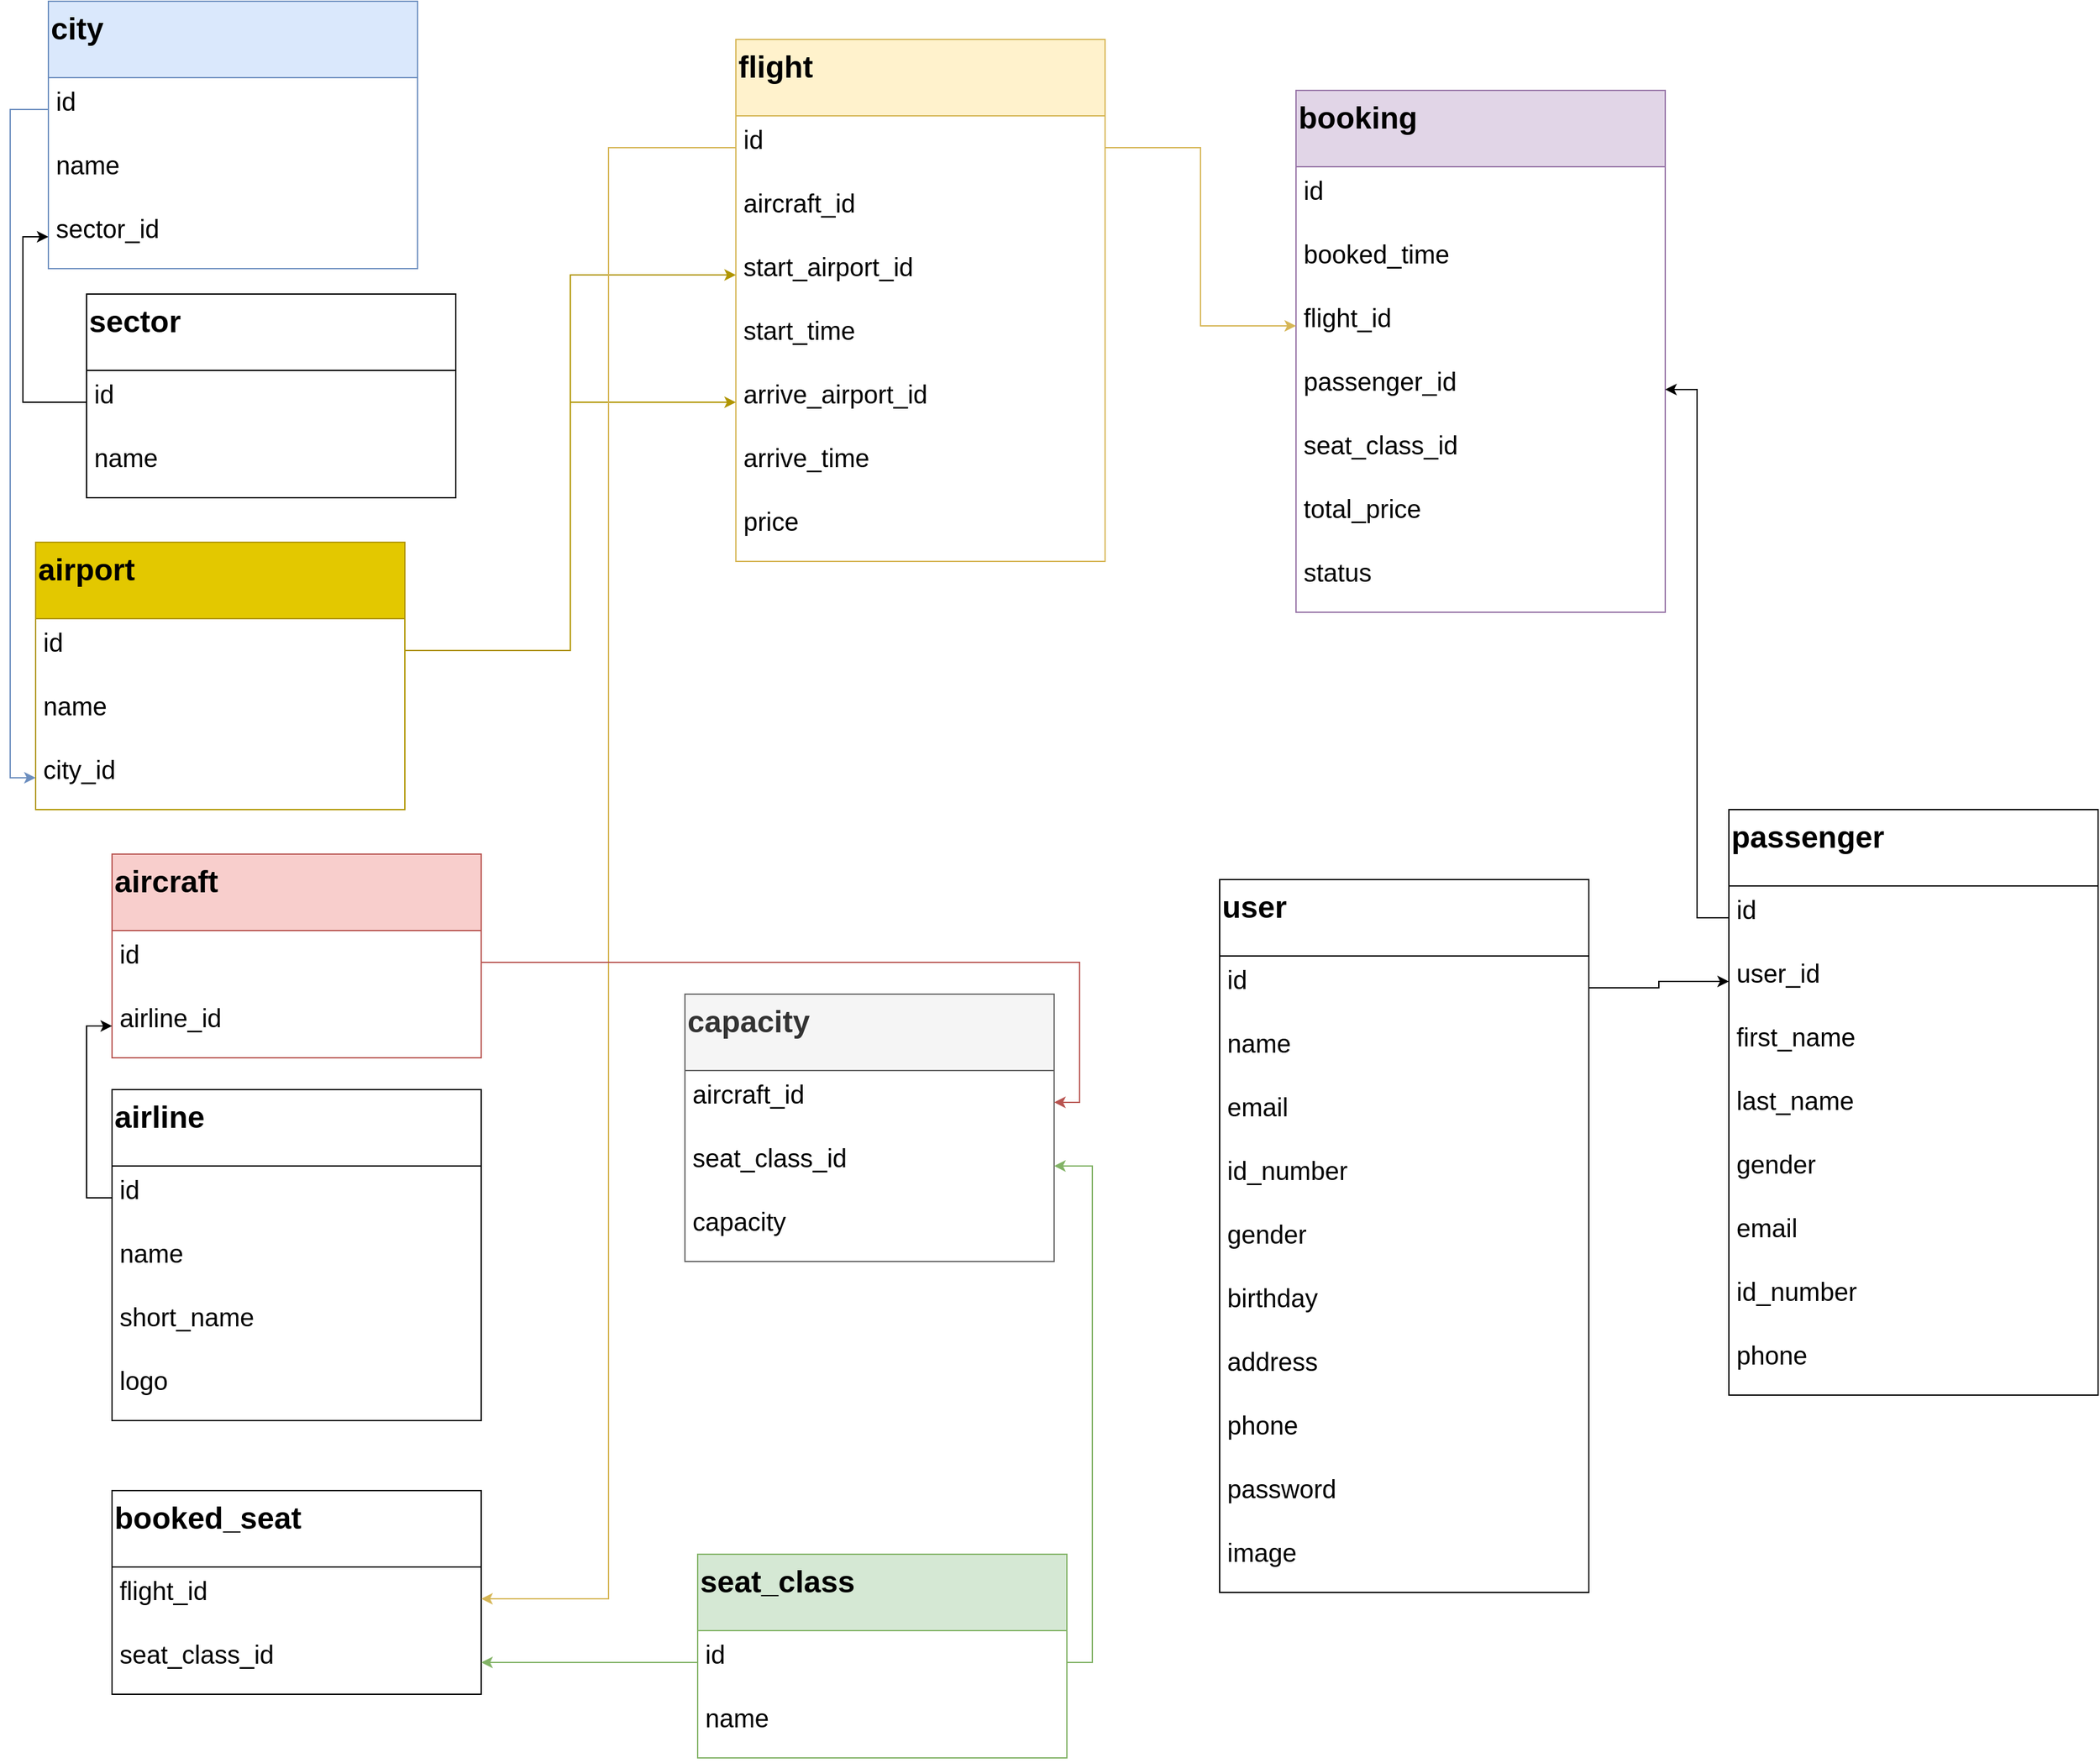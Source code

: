 <mxfile version="15.6.3" type="github" pages="2">
  <diagram id="SoRXDnjwO3ZmQfN1C3io" name="Page-1">
    <mxGraphModel dx="3242" dy="1142" grid="1" gridSize="10" guides="1" tooltips="1" connect="1" arrows="1" fold="1" page="1" pageScale="1" pageWidth="583" pageHeight="827" math="0" shadow="0">
      <root>
        <mxCell id="0" />
        <mxCell id="1" parent="0" />
        <mxCell id="cjGhIyGhjkN-l4axuEIg-139" value="aircraft" style="swimlane;fontStyle=1;childLayout=stackLayout;horizontal=1;startSize=60;horizontalStack=0;resizeParent=1;resizeParentMax=0;resizeLast=0;collapsible=1;marginBottom=0;fontSize=24;strokeColor=#b85450;align=left;verticalAlign=top;fillColor=#f8cecc;" parent="1" vertex="1">
          <mxGeometry x="-750" y="690" width="290" height="160" as="geometry">
            <mxRectangle x="550" y="930" width="110" height="60" as="alternateBounds" />
          </mxGeometry>
        </mxCell>
        <mxCell id="cjGhIyGhjkN-l4axuEIg-140" value="id" style="text;strokeColor=none;fillColor=none;align=left;verticalAlign=top;spacingLeft=4;spacingRight=4;overflow=hidden;rotatable=0;points=[[0,0.5],[1,0.5]];portConstraint=eastwest;fontSize=20;" parent="cjGhIyGhjkN-l4axuEIg-139" vertex="1">
          <mxGeometry y="60" width="290" height="50" as="geometry" />
        </mxCell>
        <mxCell id="cjGhIyGhjkN-l4axuEIg-141" value="airline_id" style="text;strokeColor=none;fillColor=none;align=left;verticalAlign=top;spacingLeft=4;spacingRight=4;overflow=hidden;rotatable=0;points=[[0,0.5],[1,0.5]];portConstraint=eastwest;fontSize=20;" parent="cjGhIyGhjkN-l4axuEIg-139" vertex="1">
          <mxGeometry y="110" width="290" height="50" as="geometry" />
        </mxCell>
        <mxCell id="cjGhIyGhjkN-l4axuEIg-152" value="airline" style="swimlane;fontStyle=1;childLayout=stackLayout;horizontal=1;startSize=60;horizontalStack=0;resizeParent=1;resizeParentMax=0;resizeLast=0;collapsible=1;marginBottom=0;fontSize=24;strokeColor=#000000;align=left;verticalAlign=top;" parent="1" vertex="1">
          <mxGeometry x="-750" y="875" width="290" height="260" as="geometry">
            <mxRectangle x="550" y="930" width="110" height="60" as="alternateBounds" />
          </mxGeometry>
        </mxCell>
        <mxCell id="cjGhIyGhjkN-l4axuEIg-153" value="id" style="text;strokeColor=none;fillColor=none;align=left;verticalAlign=top;spacingLeft=4;spacingRight=4;overflow=hidden;rotatable=0;points=[[0,0.5],[1,0.5]];portConstraint=eastwest;fontSize=20;" parent="cjGhIyGhjkN-l4axuEIg-152" vertex="1">
          <mxGeometry y="60" width="290" height="50" as="geometry" />
        </mxCell>
        <mxCell id="cjGhIyGhjkN-l4axuEIg-154" value="name" style="text;strokeColor=none;fillColor=none;align=left;verticalAlign=top;spacingLeft=4;spacingRight=4;overflow=hidden;rotatable=0;points=[[0,0.5],[1,0.5]];portConstraint=eastwest;fontSize=20;" parent="cjGhIyGhjkN-l4axuEIg-152" vertex="1">
          <mxGeometry y="110" width="290" height="50" as="geometry" />
        </mxCell>
        <mxCell id="cjGhIyGhjkN-l4axuEIg-155" value="short_name" style="text;strokeColor=none;fillColor=none;align=left;verticalAlign=top;spacingLeft=4;spacingRight=4;overflow=hidden;rotatable=0;points=[[0,0.5],[1,0.5]];portConstraint=eastwest;fontSize=20;" parent="cjGhIyGhjkN-l4axuEIg-152" vertex="1">
          <mxGeometry y="160" width="290" height="50" as="geometry" />
        </mxCell>
        <mxCell id="cjGhIyGhjkN-l4axuEIg-156" value="logo" style="text;strokeColor=none;fillColor=none;align=left;verticalAlign=top;spacingLeft=4;spacingRight=4;overflow=hidden;rotatable=0;points=[[0,0.5],[1,0.5]];portConstraint=eastwest;fontSize=20;" parent="cjGhIyGhjkN-l4axuEIg-152" vertex="1">
          <mxGeometry y="210" width="290" height="50" as="geometry" />
        </mxCell>
        <mxCell id="cjGhIyGhjkN-l4axuEIg-157" value="booked_seat" style="swimlane;fontStyle=1;childLayout=stackLayout;horizontal=1;startSize=60;horizontalStack=0;resizeParent=1;resizeParentMax=0;resizeLast=0;collapsible=1;marginBottom=0;fontSize=24;strokeColor=#000000;align=left;verticalAlign=top;" parent="1" vertex="1">
          <mxGeometry x="-750" y="1190" width="290" height="160" as="geometry">
            <mxRectangle x="550" y="930" width="110" height="60" as="alternateBounds" />
          </mxGeometry>
        </mxCell>
        <mxCell id="cjGhIyGhjkN-l4axuEIg-158" value="flight_id" style="text;strokeColor=none;fillColor=none;align=left;verticalAlign=top;spacingLeft=4;spacingRight=4;overflow=hidden;rotatable=0;points=[[0,0.5],[1,0.5]];portConstraint=eastwest;fontSize=20;" parent="cjGhIyGhjkN-l4axuEIg-157" vertex="1">
          <mxGeometry y="60" width="290" height="50" as="geometry" />
        </mxCell>
        <mxCell id="cjGhIyGhjkN-l4axuEIg-159" value="seat_class_id" style="text;strokeColor=none;fillColor=none;align=left;verticalAlign=top;spacingLeft=4;spacingRight=4;overflow=hidden;rotatable=0;points=[[0,0.5],[1,0.5]];portConstraint=eastwest;fontSize=20;" parent="cjGhIyGhjkN-l4axuEIg-157" vertex="1">
          <mxGeometry y="110" width="290" height="50" as="geometry" />
        </mxCell>
        <mxCell id="cjGhIyGhjkN-l4axuEIg-160" value="booking" style="swimlane;fontStyle=1;childLayout=stackLayout;horizontal=1;startSize=60;horizontalStack=0;resizeParent=1;resizeParentMax=0;resizeLast=0;collapsible=1;marginBottom=0;fontSize=24;strokeColor=#9673a6;align=left;verticalAlign=top;fillColor=#e1d5e7;" parent="1" vertex="1">
          <mxGeometry x="180" y="90" width="290" height="410" as="geometry">
            <mxRectangle x="550" y="930" width="110" height="60" as="alternateBounds" />
          </mxGeometry>
        </mxCell>
        <mxCell id="cjGhIyGhjkN-l4axuEIg-161" value="id" style="text;strokeColor=none;fillColor=none;align=left;verticalAlign=top;spacingLeft=4;spacingRight=4;overflow=hidden;rotatable=0;points=[[0,0.5],[1,0.5]];portConstraint=eastwest;fontSize=20;" parent="cjGhIyGhjkN-l4axuEIg-160" vertex="1">
          <mxGeometry y="60" width="290" height="50" as="geometry" />
        </mxCell>
        <mxCell id="cjGhIyGhjkN-l4axuEIg-162" value="booked_time" style="text;strokeColor=none;fillColor=none;align=left;verticalAlign=top;spacingLeft=4;spacingRight=4;overflow=hidden;rotatable=0;points=[[0,0.5],[1,0.5]];portConstraint=eastwest;fontSize=20;" parent="cjGhIyGhjkN-l4axuEIg-160" vertex="1">
          <mxGeometry y="110" width="290" height="50" as="geometry" />
        </mxCell>
        <mxCell id="cjGhIyGhjkN-l4axuEIg-163" value="flight_id" style="text;strokeColor=none;fillColor=none;align=left;verticalAlign=top;spacingLeft=4;spacingRight=4;overflow=hidden;rotatable=0;points=[[0,0.5],[1,0.5]];portConstraint=eastwest;fontSize=20;" parent="cjGhIyGhjkN-l4axuEIg-160" vertex="1">
          <mxGeometry y="160" width="290" height="50" as="geometry" />
        </mxCell>
        <mxCell id="dwVEOOAWxV4uYfPuYmq5-7" value="passenger_id" style="text;strokeColor=none;fillColor=none;align=left;verticalAlign=top;spacingLeft=4;spacingRight=4;overflow=hidden;rotatable=0;points=[[0,0.5],[1,0.5]];portConstraint=eastwest;fontSize=20;" parent="cjGhIyGhjkN-l4axuEIg-160" vertex="1">
          <mxGeometry y="210" width="290" height="50" as="geometry" />
        </mxCell>
        <mxCell id="dwVEOOAWxV4uYfPuYmq5-4" value="seat_class_id" style="text;strokeColor=none;fillColor=none;align=left;verticalAlign=top;spacingLeft=4;spacingRight=4;overflow=hidden;rotatable=0;points=[[0,0.5],[1,0.5]];portConstraint=eastwest;fontSize=20;" parent="cjGhIyGhjkN-l4axuEIg-160" vertex="1">
          <mxGeometry y="260" width="290" height="50" as="geometry" />
        </mxCell>
        <mxCell id="dwVEOOAWxV4uYfPuYmq5-5" value="total_price" style="text;strokeColor=none;fillColor=none;align=left;verticalAlign=top;spacingLeft=4;spacingRight=4;overflow=hidden;rotatable=0;points=[[0,0.5],[1,0.5]];portConstraint=eastwest;fontSize=20;" parent="cjGhIyGhjkN-l4axuEIg-160" vertex="1">
          <mxGeometry y="310" width="290" height="50" as="geometry" />
        </mxCell>
        <mxCell id="dwVEOOAWxV4uYfPuYmq5-6" value="status" style="text;strokeColor=none;fillColor=none;align=left;verticalAlign=top;spacingLeft=4;spacingRight=4;overflow=hidden;rotatable=0;points=[[0,0.5],[1,0.5]];portConstraint=eastwest;fontSize=20;" parent="cjGhIyGhjkN-l4axuEIg-160" vertex="1">
          <mxGeometry y="360" width="290" height="50" as="geometry" />
        </mxCell>
        <mxCell id="cjGhIyGhjkN-l4axuEIg-168" value="capacity" style="swimlane;fontStyle=1;childLayout=stackLayout;horizontal=1;startSize=60;horizontalStack=0;resizeParent=1;resizeParentMax=0;resizeLast=0;collapsible=1;marginBottom=0;fontSize=24;strokeColor=#666666;align=left;verticalAlign=top;fillColor=#f5f5f5;fontColor=#333333;" parent="1" vertex="1">
          <mxGeometry x="-300" y="800" width="290" height="210" as="geometry">
            <mxRectangle x="550" y="930" width="110" height="60" as="alternateBounds" />
          </mxGeometry>
        </mxCell>
        <mxCell id="cjGhIyGhjkN-l4axuEIg-169" value="aircraft_id" style="text;strokeColor=none;fillColor=none;align=left;verticalAlign=top;spacingLeft=4;spacingRight=4;overflow=hidden;rotatable=0;points=[[0,0.5],[1,0.5]];portConstraint=eastwest;fontSize=20;" parent="cjGhIyGhjkN-l4axuEIg-168" vertex="1">
          <mxGeometry y="60" width="290" height="50" as="geometry" />
        </mxCell>
        <mxCell id="cjGhIyGhjkN-l4axuEIg-170" value="seat_class_id" style="text;strokeColor=none;fillColor=none;align=left;verticalAlign=top;spacingLeft=4;spacingRight=4;overflow=hidden;rotatable=0;points=[[0,0.5],[1,0.5]];portConstraint=eastwest;fontSize=20;" parent="cjGhIyGhjkN-l4axuEIg-168" vertex="1">
          <mxGeometry y="110" width="290" height="50" as="geometry" />
        </mxCell>
        <mxCell id="cjGhIyGhjkN-l4axuEIg-171" value="capacity" style="text;strokeColor=none;fillColor=none;align=left;verticalAlign=top;spacingLeft=4;spacingRight=4;overflow=hidden;rotatable=0;points=[[0,0.5],[1,0.5]];portConstraint=eastwest;fontSize=20;" parent="cjGhIyGhjkN-l4axuEIg-168" vertex="1">
          <mxGeometry y="160" width="290" height="50" as="geometry" />
        </mxCell>
        <mxCell id="cjGhIyGhjkN-l4axuEIg-172" value="city" style="swimlane;fontStyle=1;childLayout=stackLayout;horizontal=1;startSize=60;horizontalStack=0;resizeParent=1;resizeParentMax=0;resizeLast=0;collapsible=1;marginBottom=0;fontSize=24;strokeColor=#6c8ebf;align=left;verticalAlign=top;fillColor=#dae8fc;" parent="1" vertex="1">
          <mxGeometry x="-800" y="20" width="290" height="210" as="geometry">
            <mxRectangle x="550" y="930" width="110" height="60" as="alternateBounds" />
          </mxGeometry>
        </mxCell>
        <mxCell id="cjGhIyGhjkN-l4axuEIg-173" value="id" style="text;strokeColor=none;fillColor=none;align=left;verticalAlign=top;spacingLeft=4;spacingRight=4;overflow=hidden;rotatable=0;points=[[0,0.5],[1,0.5]];portConstraint=eastwest;fontSize=20;" parent="cjGhIyGhjkN-l4axuEIg-172" vertex="1">
          <mxGeometry y="60" width="290" height="50" as="geometry" />
        </mxCell>
        <mxCell id="cjGhIyGhjkN-l4axuEIg-174" value="name" style="text;strokeColor=none;fillColor=none;align=left;verticalAlign=top;spacingLeft=4;spacingRight=4;overflow=hidden;rotatable=0;points=[[0,0.5],[1,0.5]];portConstraint=eastwest;fontSize=20;" parent="cjGhIyGhjkN-l4axuEIg-172" vertex="1">
          <mxGeometry y="110" width="290" height="50" as="geometry" />
        </mxCell>
        <mxCell id="cjGhIyGhjkN-l4axuEIg-175" value="sector_id" style="text;strokeColor=none;fillColor=none;align=left;verticalAlign=top;spacingLeft=4;spacingRight=4;overflow=hidden;rotatable=0;points=[[0,0.5],[1,0.5]];portConstraint=eastwest;fontSize=20;" parent="cjGhIyGhjkN-l4axuEIg-172" vertex="1">
          <mxGeometry y="160" width="290" height="50" as="geometry" />
        </mxCell>
        <mxCell id="cjGhIyGhjkN-l4axuEIg-176" value="flight" style="swimlane;fontStyle=1;childLayout=stackLayout;horizontal=1;startSize=60;horizontalStack=0;resizeParent=1;resizeParentMax=0;resizeLast=0;collapsible=1;marginBottom=0;fontSize=24;strokeColor=#d6b656;align=left;verticalAlign=top;fillColor=#fff2cc;" parent="1" vertex="1">
          <mxGeometry x="-260" y="50" width="290" height="410" as="geometry">
            <mxRectangle x="550" y="930" width="110" height="60" as="alternateBounds" />
          </mxGeometry>
        </mxCell>
        <mxCell id="cjGhIyGhjkN-l4axuEIg-177" value="id" style="text;strokeColor=none;fillColor=none;align=left;verticalAlign=top;spacingLeft=4;spacingRight=4;overflow=hidden;rotatable=0;points=[[0,0.5],[1,0.5]];portConstraint=eastwest;fontSize=20;" parent="cjGhIyGhjkN-l4axuEIg-176" vertex="1">
          <mxGeometry y="60" width="290" height="50" as="geometry" />
        </mxCell>
        <mxCell id="cjGhIyGhjkN-l4axuEIg-178" value="aircraft_id" style="text;strokeColor=none;fillColor=none;align=left;verticalAlign=top;spacingLeft=4;spacingRight=4;overflow=hidden;rotatable=0;points=[[0,0.5],[1,0.5]];portConstraint=eastwest;fontSize=20;" parent="cjGhIyGhjkN-l4axuEIg-176" vertex="1">
          <mxGeometry y="110" width="290" height="50" as="geometry" />
        </mxCell>
        <mxCell id="cjGhIyGhjkN-l4axuEIg-179" value="start_airport_id" style="text;strokeColor=none;fillColor=none;align=left;verticalAlign=top;spacingLeft=4;spacingRight=4;overflow=hidden;rotatable=0;points=[[0,0.5],[1,0.5]];portConstraint=eastwest;fontSize=20;" parent="cjGhIyGhjkN-l4axuEIg-176" vertex="1">
          <mxGeometry y="160" width="290" height="50" as="geometry" />
        </mxCell>
        <mxCell id="cjGhIyGhjkN-l4axuEIg-180" value="start_time" style="text;strokeColor=none;fillColor=none;align=left;verticalAlign=top;spacingLeft=4;spacingRight=4;overflow=hidden;rotatable=0;points=[[0,0.5],[1,0.5]];portConstraint=eastwest;fontSize=20;" parent="cjGhIyGhjkN-l4axuEIg-176" vertex="1">
          <mxGeometry y="210" width="290" height="50" as="geometry" />
        </mxCell>
        <mxCell id="cjGhIyGhjkN-l4axuEIg-181" value="arrive_airport_id" style="text;strokeColor=none;fillColor=none;align=left;verticalAlign=top;spacingLeft=4;spacingRight=4;overflow=hidden;rotatable=0;points=[[0,0.5],[1,0.5]];portConstraint=eastwest;fontSize=20;" parent="cjGhIyGhjkN-l4axuEIg-176" vertex="1">
          <mxGeometry y="260" width="290" height="50" as="geometry" />
        </mxCell>
        <mxCell id="cjGhIyGhjkN-l4axuEIg-182" value="arrive_time" style="text;strokeColor=none;fillColor=none;align=left;verticalAlign=top;spacingLeft=4;spacingRight=4;overflow=hidden;rotatable=0;points=[[0,0.5],[1,0.5]];portConstraint=eastwest;fontSize=20;" parent="cjGhIyGhjkN-l4axuEIg-176" vertex="1">
          <mxGeometry y="310" width="290" height="50" as="geometry" />
        </mxCell>
        <mxCell id="cjGhIyGhjkN-l4axuEIg-183" value="price" style="text;strokeColor=none;fillColor=none;align=left;verticalAlign=top;spacingLeft=4;spacingRight=4;overflow=hidden;rotatable=0;points=[[0,0.5],[1,0.5]];portConstraint=eastwest;fontSize=20;" parent="cjGhIyGhjkN-l4axuEIg-176" vertex="1">
          <mxGeometry y="360" width="290" height="50" as="geometry" />
        </mxCell>
        <mxCell id="cjGhIyGhjkN-l4axuEIg-192" value="passenger" style="swimlane;fontStyle=1;childLayout=stackLayout;horizontal=1;startSize=60;horizontalStack=0;resizeParent=1;resizeParentMax=0;resizeLast=0;collapsible=1;marginBottom=0;fontSize=24;strokeColor=#000000;align=left;verticalAlign=top;" parent="1" vertex="1">
          <mxGeometry x="520" y="655" width="290" height="460" as="geometry">
            <mxRectangle x="550" y="930" width="110" height="60" as="alternateBounds" />
          </mxGeometry>
        </mxCell>
        <mxCell id="cjGhIyGhjkN-l4axuEIg-193" value="id" style="text;strokeColor=none;fillColor=none;align=left;verticalAlign=top;spacingLeft=4;spacingRight=4;overflow=hidden;rotatable=0;points=[[0,0.5],[1,0.5]];portConstraint=eastwest;fontSize=20;" parent="cjGhIyGhjkN-l4axuEIg-192" vertex="1">
          <mxGeometry y="60" width="290" height="50" as="geometry" />
        </mxCell>
        <mxCell id="dwVEOOAWxV4uYfPuYmq5-1" value="user_id" style="text;strokeColor=none;fillColor=none;align=left;verticalAlign=top;spacingLeft=4;spacingRight=4;overflow=hidden;rotatable=0;points=[[0,0.5],[1,0.5]];portConstraint=eastwest;fontSize=20;" parent="cjGhIyGhjkN-l4axuEIg-192" vertex="1">
          <mxGeometry y="110" width="290" height="50" as="geometry" />
        </mxCell>
        <mxCell id="oDikXgAVGrcmsy6VHiM1-22" value="first_name" style="text;strokeColor=none;fillColor=none;align=left;verticalAlign=top;spacingLeft=4;spacingRight=4;overflow=hidden;rotatable=0;points=[[0,0.5],[1,0.5]];portConstraint=eastwest;fontSize=20;" parent="cjGhIyGhjkN-l4axuEIg-192" vertex="1">
          <mxGeometry y="160" width="290" height="50" as="geometry" />
        </mxCell>
        <mxCell id="cjGhIyGhjkN-l4axuEIg-194" value="last_name" style="text;strokeColor=none;fillColor=none;align=left;verticalAlign=top;spacingLeft=4;spacingRight=4;overflow=hidden;rotatable=0;points=[[0,0.5],[1,0.5]];portConstraint=eastwest;fontSize=20;" parent="cjGhIyGhjkN-l4axuEIg-192" vertex="1">
          <mxGeometry y="210" width="290" height="50" as="geometry" />
        </mxCell>
        <mxCell id="cjGhIyGhjkN-l4axuEIg-195" value="gender" style="text;strokeColor=none;fillColor=none;align=left;verticalAlign=top;spacingLeft=4;spacingRight=4;overflow=hidden;rotatable=0;points=[[0,0.5],[1,0.5]];portConstraint=eastwest;fontSize=20;" parent="cjGhIyGhjkN-l4axuEIg-192" vertex="1">
          <mxGeometry y="260" width="290" height="50" as="geometry" />
        </mxCell>
        <mxCell id="dwVEOOAWxV4uYfPuYmq5-2" value="email" style="text;strokeColor=none;fillColor=none;align=left;verticalAlign=top;spacingLeft=4;spacingRight=4;overflow=hidden;rotatable=0;points=[[0,0.5],[1,0.5]];portConstraint=eastwest;fontSize=20;" parent="cjGhIyGhjkN-l4axuEIg-192" vertex="1">
          <mxGeometry y="310" width="290" height="50" as="geometry" />
        </mxCell>
        <mxCell id="xMIE6E7BOP23Hvamp6td-2" value="id_number" style="text;strokeColor=none;fillColor=none;align=left;verticalAlign=top;spacingLeft=4;spacingRight=4;overflow=hidden;rotatable=0;points=[[0,0.5],[1,0.5]];portConstraint=eastwest;fontSize=20;" parent="cjGhIyGhjkN-l4axuEIg-192" vertex="1">
          <mxGeometry y="360" width="290" height="50" as="geometry" />
        </mxCell>
        <mxCell id="dwVEOOAWxV4uYfPuYmq5-3" value="phone" style="text;strokeColor=none;fillColor=none;align=left;verticalAlign=top;spacingLeft=4;spacingRight=4;overflow=hidden;rotatable=0;points=[[0,0.5],[1,0.5]];portConstraint=eastwest;fontSize=20;" parent="cjGhIyGhjkN-l4axuEIg-192" vertex="1">
          <mxGeometry y="410" width="290" height="50" as="geometry" />
        </mxCell>
        <mxCell id="cjGhIyGhjkN-l4axuEIg-207" value="seat_class" style="swimlane;fontStyle=1;childLayout=stackLayout;horizontal=1;startSize=60;horizontalStack=0;resizeParent=1;resizeParentMax=0;resizeLast=0;collapsible=1;marginBottom=0;fontSize=24;strokeColor=#82b366;align=left;verticalAlign=top;fillColor=#d5e8d4;" parent="1" vertex="1">
          <mxGeometry x="-290" y="1240" width="290" height="160" as="geometry">
            <mxRectangle x="550" y="930" width="110" height="60" as="alternateBounds" />
          </mxGeometry>
        </mxCell>
        <mxCell id="cjGhIyGhjkN-l4axuEIg-208" value="id" style="text;strokeColor=none;fillColor=none;align=left;verticalAlign=top;spacingLeft=4;spacingRight=4;overflow=hidden;rotatable=0;points=[[0,0.5],[1,0.5]];portConstraint=eastwest;fontSize=20;" parent="cjGhIyGhjkN-l4axuEIg-207" vertex="1">
          <mxGeometry y="60" width="290" height="50" as="geometry" />
        </mxCell>
        <mxCell id="cjGhIyGhjkN-l4axuEIg-209" value="name" style="text;strokeColor=none;fillColor=none;align=left;verticalAlign=top;spacingLeft=4;spacingRight=4;overflow=hidden;rotatable=0;points=[[0,0.5],[1,0.5]];portConstraint=eastwest;fontSize=20;" parent="cjGhIyGhjkN-l4axuEIg-207" vertex="1">
          <mxGeometry y="110" width="290" height="50" as="geometry" />
        </mxCell>
        <mxCell id="cjGhIyGhjkN-l4axuEIg-210" value="sector" style="swimlane;fontStyle=1;childLayout=stackLayout;horizontal=1;startSize=60;horizontalStack=0;resizeParent=1;resizeParentMax=0;resizeLast=0;collapsible=1;marginBottom=0;fontSize=24;strokeColor=#000000;align=left;verticalAlign=top;" parent="1" vertex="1">
          <mxGeometry x="-770" y="250" width="290" height="160" as="geometry">
            <mxRectangle x="550" y="930" width="110" height="60" as="alternateBounds" />
          </mxGeometry>
        </mxCell>
        <mxCell id="cjGhIyGhjkN-l4axuEIg-211" value="id" style="text;strokeColor=none;fillColor=none;align=left;verticalAlign=top;spacingLeft=4;spacingRight=4;overflow=hidden;rotatable=0;points=[[0,0.5],[1,0.5]];portConstraint=eastwest;fontSize=20;" parent="cjGhIyGhjkN-l4axuEIg-210" vertex="1">
          <mxGeometry y="60" width="290" height="50" as="geometry" />
        </mxCell>
        <mxCell id="cjGhIyGhjkN-l4axuEIg-212" value="name" style="text;strokeColor=none;fillColor=none;align=left;verticalAlign=top;spacingLeft=4;spacingRight=4;overflow=hidden;rotatable=0;points=[[0,0.5],[1,0.5]];portConstraint=eastwest;fontSize=20;" parent="cjGhIyGhjkN-l4axuEIg-210" vertex="1">
          <mxGeometry y="110" width="290" height="50" as="geometry" />
        </mxCell>
        <mxCell id="cjGhIyGhjkN-l4axuEIg-213" value="user" style="swimlane;fontStyle=1;childLayout=stackLayout;horizontal=1;startSize=60;horizontalStack=0;resizeParent=1;resizeParentMax=0;resizeLast=0;collapsible=1;marginBottom=0;fontSize=24;strokeColor=#000000;align=left;verticalAlign=top;" parent="1" vertex="1">
          <mxGeometry x="120" y="710" width="290" height="560" as="geometry">
            <mxRectangle x="50" y="715" width="110" height="60" as="alternateBounds" />
          </mxGeometry>
        </mxCell>
        <mxCell id="cjGhIyGhjkN-l4axuEIg-214" value="id" style="text;strokeColor=none;fillColor=none;align=left;verticalAlign=top;spacingLeft=4;spacingRight=4;overflow=hidden;rotatable=0;points=[[0,0.5],[1,0.5]];portConstraint=eastwest;fontSize=20;" parent="cjGhIyGhjkN-l4axuEIg-213" vertex="1">
          <mxGeometry y="60" width="290" height="50" as="geometry" />
        </mxCell>
        <mxCell id="cjGhIyGhjkN-l4axuEIg-215" value="name" style="text;strokeColor=none;fillColor=none;align=left;verticalAlign=top;spacingLeft=4;spacingRight=4;overflow=hidden;rotatable=0;points=[[0,0.5],[1,0.5]];portConstraint=eastwest;fontSize=20;" parent="cjGhIyGhjkN-l4axuEIg-213" vertex="1">
          <mxGeometry y="110" width="290" height="50" as="geometry" />
        </mxCell>
        <mxCell id="cjGhIyGhjkN-l4axuEIg-216" value="email" style="text;strokeColor=none;fillColor=none;align=left;verticalAlign=top;spacingLeft=4;spacingRight=4;overflow=hidden;rotatable=0;points=[[0,0.5],[1,0.5]];portConstraint=eastwest;fontSize=20;" parent="cjGhIyGhjkN-l4axuEIg-213" vertex="1">
          <mxGeometry y="160" width="290" height="50" as="geometry" />
        </mxCell>
        <mxCell id="xMIE6E7BOP23Hvamp6td-1" value="id_number" style="text;strokeColor=none;fillColor=none;align=left;verticalAlign=top;spacingLeft=4;spacingRight=4;overflow=hidden;rotatable=0;points=[[0,0.5],[1,0.5]];portConstraint=eastwest;fontSize=20;" parent="cjGhIyGhjkN-l4axuEIg-213" vertex="1">
          <mxGeometry y="210" width="290" height="50" as="geometry" />
        </mxCell>
        <mxCell id="cjGhIyGhjkN-l4axuEIg-217" value="gender" style="text;strokeColor=none;fillColor=none;align=left;verticalAlign=top;spacingLeft=4;spacingRight=4;overflow=hidden;rotatable=0;points=[[0,0.5],[1,0.5]];portConstraint=eastwest;fontSize=20;" parent="cjGhIyGhjkN-l4axuEIg-213" vertex="1">
          <mxGeometry y="260" width="290" height="50" as="geometry" />
        </mxCell>
        <mxCell id="cjGhIyGhjkN-l4axuEIg-218" value="birthday" style="text;strokeColor=none;fillColor=none;align=left;verticalAlign=top;spacingLeft=4;spacingRight=4;overflow=hidden;rotatable=0;points=[[0,0.5],[1,0.5]];portConstraint=eastwest;fontSize=20;" parent="cjGhIyGhjkN-l4axuEIg-213" vertex="1">
          <mxGeometry y="310" width="290" height="50" as="geometry" />
        </mxCell>
        <mxCell id="cjGhIyGhjkN-l4axuEIg-219" value="address" style="text;strokeColor=none;fillColor=none;align=left;verticalAlign=top;spacingLeft=4;spacingRight=4;overflow=hidden;rotatable=0;points=[[0,0.5],[1,0.5]];portConstraint=eastwest;fontSize=20;" parent="cjGhIyGhjkN-l4axuEIg-213" vertex="1">
          <mxGeometry y="360" width="290" height="50" as="geometry" />
        </mxCell>
        <mxCell id="cjGhIyGhjkN-l4axuEIg-220" value="phone" style="text;strokeColor=none;fillColor=none;align=left;verticalAlign=top;spacingLeft=4;spacingRight=4;overflow=hidden;rotatable=0;points=[[0,0.5],[1,0.5]];portConstraint=eastwest;fontSize=20;" parent="cjGhIyGhjkN-l4axuEIg-213" vertex="1">
          <mxGeometry y="410" width="290" height="50" as="geometry" />
        </mxCell>
        <mxCell id="cjGhIyGhjkN-l4axuEIg-224" value="password" style="text;strokeColor=none;fillColor=none;align=left;verticalAlign=top;spacingLeft=4;spacingRight=4;overflow=hidden;rotatable=0;points=[[0,0.5],[1,0.5]];portConstraint=eastwest;fontSize=20;" parent="cjGhIyGhjkN-l4axuEIg-213" vertex="1">
          <mxGeometry y="460" width="290" height="50" as="geometry" />
        </mxCell>
        <mxCell id="cjGhIyGhjkN-l4axuEIg-225" value="image" style="text;strokeColor=none;fillColor=none;align=left;verticalAlign=top;spacingLeft=4;spacingRight=4;overflow=hidden;rotatable=0;points=[[0,0.5],[1,0.5]];portConstraint=eastwest;fontSize=20;" parent="cjGhIyGhjkN-l4axuEIg-213" vertex="1">
          <mxGeometry y="510" width="290" height="50" as="geometry" />
        </mxCell>
        <mxCell id="kM9EDb7U-N0cWwTwihxK-1" value="airport" style="swimlane;fontStyle=1;childLayout=stackLayout;horizontal=1;startSize=60;horizontalStack=0;resizeParent=1;resizeParentMax=0;resizeLast=0;collapsible=1;marginBottom=0;fontSize=24;strokeColor=#B09500;align=left;verticalAlign=top;fillColor=#e3c800;fontColor=#000000;" parent="1" vertex="1">
          <mxGeometry x="-810" y="445" width="290" height="210" as="geometry">
            <mxRectangle x="550" y="930" width="110" height="60" as="alternateBounds" />
          </mxGeometry>
        </mxCell>
        <mxCell id="kM9EDb7U-N0cWwTwihxK-2" value="id" style="text;strokeColor=none;fillColor=none;align=left;verticalAlign=top;spacingLeft=4;spacingRight=4;overflow=hidden;rotatable=0;points=[[0,0.5],[1,0.5]];portConstraint=eastwest;fontSize=20;" parent="kM9EDb7U-N0cWwTwihxK-1" vertex="1">
          <mxGeometry y="60" width="290" height="50" as="geometry" />
        </mxCell>
        <mxCell id="kM9EDb7U-N0cWwTwihxK-3" value="name" style="text;strokeColor=none;fillColor=none;align=left;verticalAlign=top;spacingLeft=4;spacingRight=4;overflow=hidden;rotatable=0;points=[[0,0.5],[1,0.5]];portConstraint=eastwest;fontSize=20;" parent="kM9EDb7U-N0cWwTwihxK-1" vertex="1">
          <mxGeometry y="110" width="290" height="50" as="geometry" />
        </mxCell>
        <mxCell id="kM9EDb7U-N0cWwTwihxK-4" value="city_id" style="text;strokeColor=none;fillColor=none;align=left;verticalAlign=top;spacingLeft=4;spacingRight=4;overflow=hidden;rotatable=0;points=[[0,0.5],[1,0.5]];portConstraint=eastwest;fontSize=20;" parent="kM9EDb7U-N0cWwTwihxK-1" vertex="1">
          <mxGeometry y="160" width="290" height="50" as="geometry" />
        </mxCell>
        <mxCell id="oDikXgAVGrcmsy6VHiM1-5" style="edgeStyle=orthogonalEdgeStyle;rounded=0;orthogonalLoop=1;jettySize=auto;html=1;exitX=0;exitY=0.5;exitDx=0;exitDy=0;entryX=0;entryY=0.5;entryDx=0;entryDy=0;fillColor=#dae8fc;strokeColor=#6c8ebf;" parent="1" source="cjGhIyGhjkN-l4axuEIg-173" target="kM9EDb7U-N0cWwTwihxK-4" edge="1">
          <mxGeometry relative="1" as="geometry" />
        </mxCell>
        <mxCell id="oDikXgAVGrcmsy6VHiM1-6" style="edgeStyle=orthogonalEdgeStyle;rounded=0;orthogonalLoop=1;jettySize=auto;html=1;exitX=0;exitY=0.5;exitDx=0;exitDy=0;entryX=0;entryY=0.5;entryDx=0;entryDy=0;" parent="1" source="cjGhIyGhjkN-l4axuEIg-211" target="cjGhIyGhjkN-l4axuEIg-175" edge="1">
          <mxGeometry relative="1" as="geometry" />
        </mxCell>
        <mxCell id="oDikXgAVGrcmsy6VHiM1-7" style="edgeStyle=orthogonalEdgeStyle;rounded=0;orthogonalLoop=1;jettySize=auto;html=1;exitX=1;exitY=0.5;exitDx=0;exitDy=0;fillColor=#e3c800;strokeColor=#B09500;" parent="1" source="kM9EDb7U-N0cWwTwihxK-2" target="cjGhIyGhjkN-l4axuEIg-179" edge="1">
          <mxGeometry relative="1" as="geometry" />
        </mxCell>
        <mxCell id="oDikXgAVGrcmsy6VHiM1-8" style="edgeStyle=orthogonalEdgeStyle;rounded=0;orthogonalLoop=1;jettySize=auto;html=1;exitX=1;exitY=0.5;exitDx=0;exitDy=0;entryX=0;entryY=0.5;entryDx=0;entryDy=0;fillColor=#e3c800;strokeColor=#B09500;" parent="1" source="kM9EDb7U-N0cWwTwihxK-2" target="cjGhIyGhjkN-l4axuEIg-181" edge="1">
          <mxGeometry relative="1" as="geometry" />
        </mxCell>
        <mxCell id="oDikXgAVGrcmsy6VHiM1-10" style="edgeStyle=orthogonalEdgeStyle;rounded=0;orthogonalLoop=1;jettySize=auto;html=1;exitX=0;exitY=0.5;exitDx=0;exitDy=0;entryX=0;entryY=0.5;entryDx=0;entryDy=0;" parent="1" source="cjGhIyGhjkN-l4axuEIg-153" target="cjGhIyGhjkN-l4axuEIg-141" edge="1">
          <mxGeometry relative="1" as="geometry" />
        </mxCell>
        <mxCell id="oDikXgAVGrcmsy6VHiM1-11" style="edgeStyle=orthogonalEdgeStyle;rounded=0;orthogonalLoop=1;jettySize=auto;html=1;exitX=0;exitY=0.5;exitDx=0;exitDy=0;entryX=1;entryY=0.5;entryDx=0;entryDy=0;fillColor=#fff2cc;strokeColor=#d6b656;" parent="1" source="cjGhIyGhjkN-l4axuEIg-177" target="cjGhIyGhjkN-l4axuEIg-158" edge="1">
          <mxGeometry relative="1" as="geometry" />
        </mxCell>
        <mxCell id="oDikXgAVGrcmsy6VHiM1-12" style="edgeStyle=orthogonalEdgeStyle;rounded=0;orthogonalLoop=1;jettySize=auto;html=1;exitX=0;exitY=0.5;exitDx=0;exitDy=0;entryX=1;entryY=0.5;entryDx=0;entryDy=0;fillColor=#d5e8d4;strokeColor=#82b366;" parent="1" source="cjGhIyGhjkN-l4axuEIg-208" target="cjGhIyGhjkN-l4axuEIg-159" edge="1">
          <mxGeometry relative="1" as="geometry" />
        </mxCell>
        <mxCell id="oDikXgAVGrcmsy6VHiM1-14" style="edgeStyle=orthogonalEdgeStyle;rounded=0;orthogonalLoop=1;jettySize=auto;html=1;exitX=1;exitY=0.5;exitDx=0;exitDy=0;entryX=1;entryY=0.5;entryDx=0;entryDy=0;fillColor=#d5e8d4;strokeColor=#82b366;" parent="1" source="cjGhIyGhjkN-l4axuEIg-208" target="cjGhIyGhjkN-l4axuEIg-170" edge="1">
          <mxGeometry relative="1" as="geometry" />
        </mxCell>
        <mxCell id="oDikXgAVGrcmsy6VHiM1-15" style="edgeStyle=orthogonalEdgeStyle;rounded=0;orthogonalLoop=1;jettySize=auto;html=1;exitX=1;exitY=0.5;exitDx=0;exitDy=0;entryX=1;entryY=0.5;entryDx=0;entryDy=0;fillColor=#f8cecc;strokeColor=#b85450;" parent="1" source="cjGhIyGhjkN-l4axuEIg-140" target="cjGhIyGhjkN-l4axuEIg-169" edge="1">
          <mxGeometry relative="1" as="geometry" />
        </mxCell>
        <mxCell id="oDikXgAVGrcmsy6VHiM1-17" style="edgeStyle=orthogonalEdgeStyle;rounded=0;orthogonalLoop=1;jettySize=auto;html=1;exitX=1;exitY=0.5;exitDx=0;exitDy=0;entryX=0;entryY=0.5;entryDx=0;entryDy=0;fillColor=#fff2cc;strokeColor=#d6b656;" parent="1" source="cjGhIyGhjkN-l4axuEIg-177" target="cjGhIyGhjkN-l4axuEIg-163" edge="1">
          <mxGeometry relative="1" as="geometry" />
        </mxCell>
        <mxCell id="dwVEOOAWxV4uYfPuYmq5-8" style="edgeStyle=orthogonalEdgeStyle;rounded=0;orthogonalLoop=1;jettySize=auto;html=1;exitX=0;exitY=0.5;exitDx=0;exitDy=0;entryX=1;entryY=0.5;entryDx=0;entryDy=0;" parent="1" source="cjGhIyGhjkN-l4axuEIg-193" target="dwVEOOAWxV4uYfPuYmq5-7" edge="1">
          <mxGeometry relative="1" as="geometry" />
        </mxCell>
        <mxCell id="7VZu6mUywIs6etYzUb-g-1" style="edgeStyle=orthogonalEdgeStyle;rounded=0;orthogonalLoop=1;jettySize=auto;html=1;entryX=0;entryY=0.5;entryDx=0;entryDy=0;" edge="1" parent="1" source="cjGhIyGhjkN-l4axuEIg-214" target="dwVEOOAWxV4uYfPuYmq5-1">
          <mxGeometry relative="1" as="geometry" />
        </mxCell>
      </root>
    </mxGraphModel>
  </diagram>
  <diagram id="Z8AJWAWtvCBPNTUD-AOG" name="Page-2">
    <mxGraphModel dx="1730" dy="952" grid="1" gridSize="10" guides="1" tooltips="1" connect="1" arrows="1" fold="1" page="1" pageScale="1" pageWidth="850" pageHeight="1100" math="0" shadow="0">
      <root>
        <mxCell id="qRAmbSXgBiEEHmqQMlzB-0" />
        <mxCell id="qRAmbSXgBiEEHmqQMlzB-1" parent="qRAmbSXgBiEEHmqQMlzB-0" />
        <mxCell id="8rHtQCVe-TkT2OsnM8UU-0" value="model_has_permission" style="swimlane;fontStyle=1;childLayout=stackLayout;horizontal=1;startSize=60;horizontalStack=0;resizeParent=1;resizeParentMax=0;resizeLast=0;collapsible=1;marginBottom=0;fontSize=24;strokeColor=#000000;align=left;verticalAlign=top;" vertex="1" parent="qRAmbSXgBiEEHmqQMlzB-1">
          <mxGeometry x="960" y="100" width="290" height="210" as="geometry">
            <mxRectangle x="550" y="930" width="110" height="60" as="alternateBounds" />
          </mxGeometry>
        </mxCell>
        <mxCell id="8rHtQCVe-TkT2OsnM8UU-1" value="permission_id" style="text;strokeColor=none;fillColor=none;align=left;verticalAlign=top;spacingLeft=4;spacingRight=4;overflow=hidden;rotatable=0;points=[[0,0.5],[1,0.5]];portConstraint=eastwest;fontSize=20;" vertex="1" parent="8rHtQCVe-TkT2OsnM8UU-0">
          <mxGeometry y="60" width="290" height="50" as="geometry" />
        </mxCell>
        <mxCell id="8rHtQCVe-TkT2OsnM8UU-2" value="model_type" style="text;strokeColor=none;fillColor=none;align=left;verticalAlign=top;spacingLeft=4;spacingRight=4;overflow=hidden;rotatable=0;points=[[0,0.5],[1,0.5]];portConstraint=eastwest;fontSize=20;" vertex="1" parent="8rHtQCVe-TkT2OsnM8UU-0">
          <mxGeometry y="110" width="290" height="50" as="geometry" />
        </mxCell>
        <mxCell id="8rHtQCVe-TkT2OsnM8UU-3" value="model_id" style="text;strokeColor=none;fillColor=none;align=left;verticalAlign=top;spacingLeft=4;spacingRight=4;overflow=hidden;rotatable=0;points=[[0,0.5],[1,0.5]];portConstraint=eastwest;fontSize=20;" vertex="1" parent="8rHtQCVe-TkT2OsnM8UU-0">
          <mxGeometry y="160" width="290" height="50" as="geometry" />
        </mxCell>
        <mxCell id="8rHtQCVe-TkT2OsnM8UU-4" value="model_has_role" style="swimlane;fontStyle=1;childLayout=stackLayout;horizontal=1;startSize=60;horizontalStack=0;resizeParent=1;resizeParentMax=0;resizeLast=0;collapsible=1;marginBottom=0;fontSize=24;strokeColor=#000000;align=left;verticalAlign=top;" vertex="1" parent="qRAmbSXgBiEEHmqQMlzB-1">
          <mxGeometry x="560" y="390" width="290" height="210" as="geometry">
            <mxRectangle x="550" y="930" width="110" height="60" as="alternateBounds" />
          </mxGeometry>
        </mxCell>
        <mxCell id="8rHtQCVe-TkT2OsnM8UU-5" value="role_id" style="text;strokeColor=none;fillColor=none;align=left;verticalAlign=top;spacingLeft=4;spacingRight=4;overflow=hidden;rotatable=0;points=[[0,0.5],[1,0.5]];portConstraint=eastwest;fontSize=20;" vertex="1" parent="8rHtQCVe-TkT2OsnM8UU-4">
          <mxGeometry y="60" width="290" height="50" as="geometry" />
        </mxCell>
        <mxCell id="8rHtQCVe-TkT2OsnM8UU-6" value="model_type" style="text;strokeColor=none;fillColor=none;align=left;verticalAlign=top;spacingLeft=4;spacingRight=4;overflow=hidden;rotatable=0;points=[[0,0.5],[1,0.5]];portConstraint=eastwest;fontSize=20;" vertex="1" parent="8rHtQCVe-TkT2OsnM8UU-4">
          <mxGeometry y="110" width="290" height="50" as="geometry" />
        </mxCell>
        <mxCell id="8rHtQCVe-TkT2OsnM8UU-7" value="model_id" style="text;strokeColor=none;fillColor=none;align=left;verticalAlign=top;spacingLeft=4;spacingRight=4;overflow=hidden;rotatable=0;points=[[0,0.5],[1,0.5]];portConstraint=eastwest;fontSize=20;" vertex="1" parent="8rHtQCVe-TkT2OsnM8UU-4">
          <mxGeometry y="160" width="290" height="50" as="geometry" />
        </mxCell>
        <mxCell id="8rHtQCVe-TkT2OsnM8UU-8" value="roles" style="swimlane;fontStyle=1;childLayout=stackLayout;horizontal=1;startSize=60;horizontalStack=0;resizeParent=1;resizeParentMax=0;resizeLast=0;collapsible=1;marginBottom=0;fontSize=24;strokeColor=#000000;align=left;verticalAlign=top;" vertex="1" parent="qRAmbSXgBiEEHmqQMlzB-1">
          <mxGeometry x="120" y="390" width="290" height="210" as="geometry">
            <mxRectangle x="550" y="930" width="110" height="60" as="alternateBounds" />
          </mxGeometry>
        </mxCell>
        <mxCell id="8rHtQCVe-TkT2OsnM8UU-9" value="id" style="text;strokeColor=none;fillColor=none;align=left;verticalAlign=top;spacingLeft=4;spacingRight=4;overflow=hidden;rotatable=0;points=[[0,0.5],[1,0.5]];portConstraint=eastwest;fontSize=20;" vertex="1" parent="8rHtQCVe-TkT2OsnM8UU-8">
          <mxGeometry y="60" width="290" height="50" as="geometry" />
        </mxCell>
        <mxCell id="8rHtQCVe-TkT2OsnM8UU-10" value="name" style="text;strokeColor=none;fillColor=none;align=left;verticalAlign=top;spacingLeft=4;spacingRight=4;overflow=hidden;rotatable=0;points=[[0,0.5],[1,0.5]];portConstraint=eastwest;fontSize=20;" vertex="1" parent="8rHtQCVe-TkT2OsnM8UU-8">
          <mxGeometry y="110" width="290" height="50" as="geometry" />
        </mxCell>
        <mxCell id="8rHtQCVe-TkT2OsnM8UU-11" value="guard_name" style="text;strokeColor=none;fillColor=none;align=left;verticalAlign=top;spacingLeft=4;spacingRight=4;overflow=hidden;rotatable=0;points=[[0,0.5],[1,0.5]];portConstraint=eastwest;fontSize=20;" vertex="1" parent="8rHtQCVe-TkT2OsnM8UU-8">
          <mxGeometry y="160" width="290" height="50" as="geometry" />
        </mxCell>
        <mxCell id="8rHtQCVe-TkT2OsnM8UU-12" value="role_has_permissions" style="swimlane;fontStyle=1;childLayout=stackLayout;horizontal=1;startSize=60;horizontalStack=0;resizeParent=1;resizeParentMax=0;resizeLast=0;collapsible=1;marginBottom=0;fontSize=24;strokeColor=#000000;align=left;verticalAlign=top;" vertex="1" parent="qRAmbSXgBiEEHmqQMlzB-1">
          <mxGeometry x="80" y="120" width="290" height="160" as="geometry">
            <mxRectangle x="550" y="930" width="110" height="60" as="alternateBounds" />
          </mxGeometry>
        </mxCell>
        <mxCell id="8rHtQCVe-TkT2OsnM8UU-13" value="permission_id" style="text;strokeColor=none;fillColor=none;align=left;verticalAlign=top;spacingLeft=4;spacingRight=4;overflow=hidden;rotatable=0;points=[[0,0.5],[1,0.5]];portConstraint=eastwest;fontSize=20;" vertex="1" parent="8rHtQCVe-TkT2OsnM8UU-12">
          <mxGeometry y="60" width="290" height="50" as="geometry" />
        </mxCell>
        <mxCell id="8rHtQCVe-TkT2OsnM8UU-14" value="role_id" style="text;strokeColor=none;fillColor=none;align=left;verticalAlign=top;spacingLeft=4;spacingRight=4;overflow=hidden;rotatable=0;points=[[0,0.5],[1,0.5]];portConstraint=eastwest;fontSize=20;" vertex="1" parent="8rHtQCVe-TkT2OsnM8UU-12">
          <mxGeometry y="110" width="290" height="50" as="geometry" />
        </mxCell>
        <mxCell id="8rHtQCVe-TkT2OsnM8UU-15" style="edgeStyle=orthogonalEdgeStyle;rounded=0;orthogonalLoop=1;jettySize=auto;html=1;exitX=1;exitY=0.5;exitDx=0;exitDy=0;entryX=0;entryY=0.5;entryDx=0;entryDy=0;fontSize=20;" edge="1" parent="qRAmbSXgBiEEHmqQMlzB-1" source="8rHtQCVe-TkT2OsnM8UU-17" target="8rHtQCVe-TkT2OsnM8UU-1">
          <mxGeometry relative="1" as="geometry" />
        </mxCell>
        <mxCell id="8rHtQCVe-TkT2OsnM8UU-16" value="permissions" style="swimlane;fontStyle=1;childLayout=stackLayout;horizontal=1;startSize=60;horizontalStack=0;resizeParent=1;resizeParentMax=0;resizeLast=0;collapsible=1;marginBottom=0;fontSize=24;strokeColor=#000000;align=left;verticalAlign=top;" vertex="1" parent="qRAmbSXgBiEEHmqQMlzB-1">
          <mxGeometry x="470" y="80" width="290" height="210" as="geometry">
            <mxRectangle x="550" y="930" width="110" height="60" as="alternateBounds" />
          </mxGeometry>
        </mxCell>
        <mxCell id="8rHtQCVe-TkT2OsnM8UU-17" value="id" style="text;strokeColor=none;fillColor=none;align=left;verticalAlign=top;spacingLeft=4;spacingRight=4;overflow=hidden;rotatable=0;points=[[0,0.5],[1,0.5]];portConstraint=eastwest;fontSize=20;" vertex="1" parent="8rHtQCVe-TkT2OsnM8UU-16">
          <mxGeometry y="60" width="290" height="50" as="geometry" />
        </mxCell>
        <mxCell id="8rHtQCVe-TkT2OsnM8UU-18" value="name" style="text;strokeColor=none;fillColor=none;align=left;verticalAlign=top;spacingLeft=4;spacingRight=4;overflow=hidden;rotatable=0;points=[[0,0.5],[1,0.5]];portConstraint=eastwest;fontSize=20;" vertex="1" parent="8rHtQCVe-TkT2OsnM8UU-16">
          <mxGeometry y="110" width="290" height="50" as="geometry" />
        </mxCell>
        <mxCell id="8rHtQCVe-TkT2OsnM8UU-19" value="guard_name" style="text;strokeColor=none;fillColor=none;align=left;verticalAlign=top;spacingLeft=4;spacingRight=4;overflow=hidden;rotatable=0;points=[[0,0.5],[1,0.5]];portConstraint=eastwest;fontSize=20;" vertex="1" parent="8rHtQCVe-TkT2OsnM8UU-16">
          <mxGeometry y="160" width="290" height="50" as="geometry" />
        </mxCell>
        <mxCell id="8rHtQCVe-TkT2OsnM8UU-20" style="edgeStyle=orthogonalEdgeStyle;rounded=0;orthogonalLoop=1;jettySize=auto;html=1;exitX=0;exitY=0.5;exitDx=0;exitDy=0;fontSize=20;" edge="1" parent="qRAmbSXgBiEEHmqQMlzB-1" source="8rHtQCVe-TkT2OsnM8UU-17" target="8rHtQCVe-TkT2OsnM8UU-13">
          <mxGeometry relative="1" as="geometry" />
        </mxCell>
        <mxCell id="8rHtQCVe-TkT2OsnM8UU-21" style="edgeStyle=orthogonalEdgeStyle;rounded=0;orthogonalLoop=1;jettySize=auto;html=1;exitX=1;exitY=0.5;exitDx=0;exitDy=0;fontSize=20;" edge="1" parent="qRAmbSXgBiEEHmqQMlzB-1" source="8rHtQCVe-TkT2OsnM8UU-9" target="8rHtQCVe-TkT2OsnM8UU-5">
          <mxGeometry relative="1" as="geometry" />
        </mxCell>
        <mxCell id="8rHtQCVe-TkT2OsnM8UU-22" style="edgeStyle=orthogonalEdgeStyle;rounded=0;orthogonalLoop=1;jettySize=auto;html=1;exitX=0;exitY=0.5;exitDx=0;exitDy=0;fontSize=20;" edge="1" parent="qRAmbSXgBiEEHmqQMlzB-1" source="8rHtQCVe-TkT2OsnM8UU-9" target="8rHtQCVe-TkT2OsnM8UU-14">
          <mxGeometry relative="1" as="geometry" />
        </mxCell>
      </root>
    </mxGraphModel>
  </diagram>
</mxfile>
